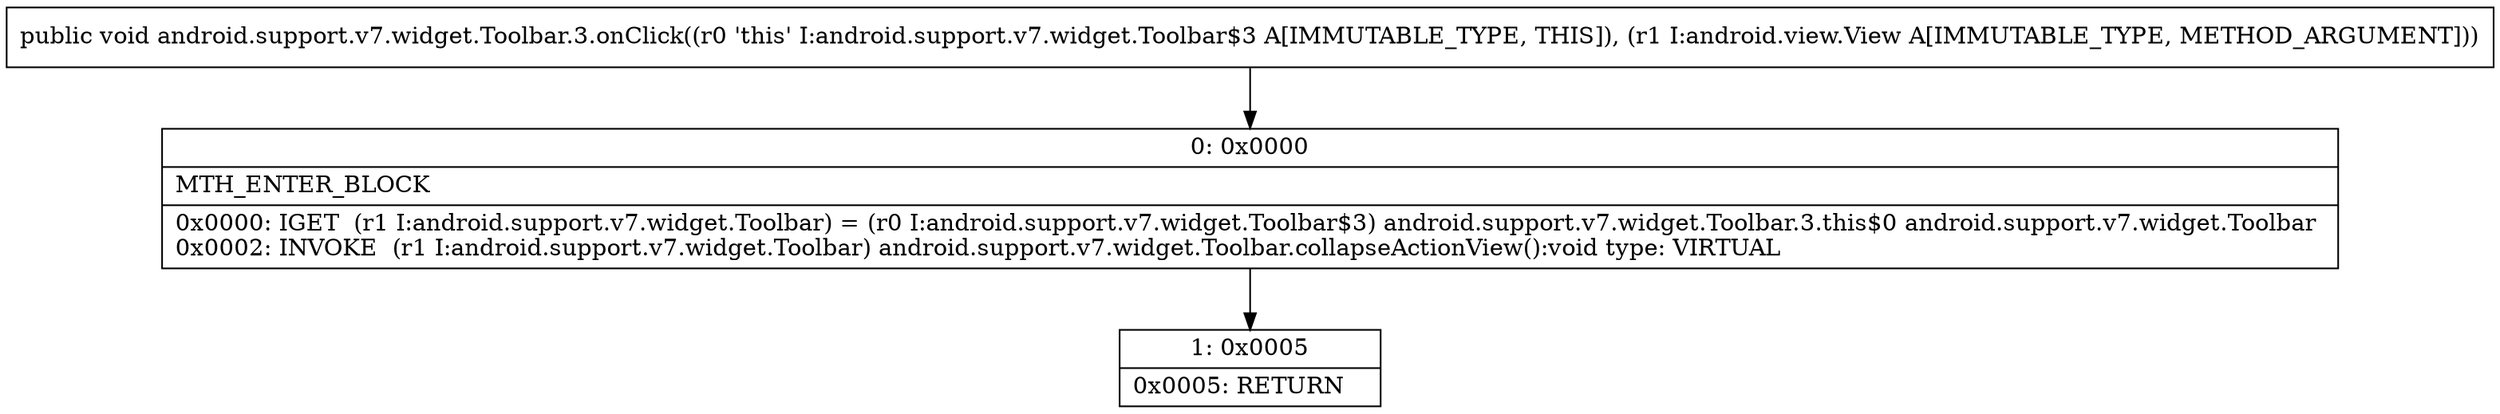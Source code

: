 digraph "CFG forandroid.support.v7.widget.Toolbar.3.onClick(Landroid\/view\/View;)V" {
Node_0 [shape=record,label="{0\:\ 0x0000|MTH_ENTER_BLOCK\l|0x0000: IGET  (r1 I:android.support.v7.widget.Toolbar) = (r0 I:android.support.v7.widget.Toolbar$3) android.support.v7.widget.Toolbar.3.this$0 android.support.v7.widget.Toolbar \l0x0002: INVOKE  (r1 I:android.support.v7.widget.Toolbar) android.support.v7.widget.Toolbar.collapseActionView():void type: VIRTUAL \l}"];
Node_1 [shape=record,label="{1\:\ 0x0005|0x0005: RETURN   \l}"];
MethodNode[shape=record,label="{public void android.support.v7.widget.Toolbar.3.onClick((r0 'this' I:android.support.v7.widget.Toolbar$3 A[IMMUTABLE_TYPE, THIS]), (r1 I:android.view.View A[IMMUTABLE_TYPE, METHOD_ARGUMENT])) }"];
MethodNode -> Node_0;
Node_0 -> Node_1;
}

